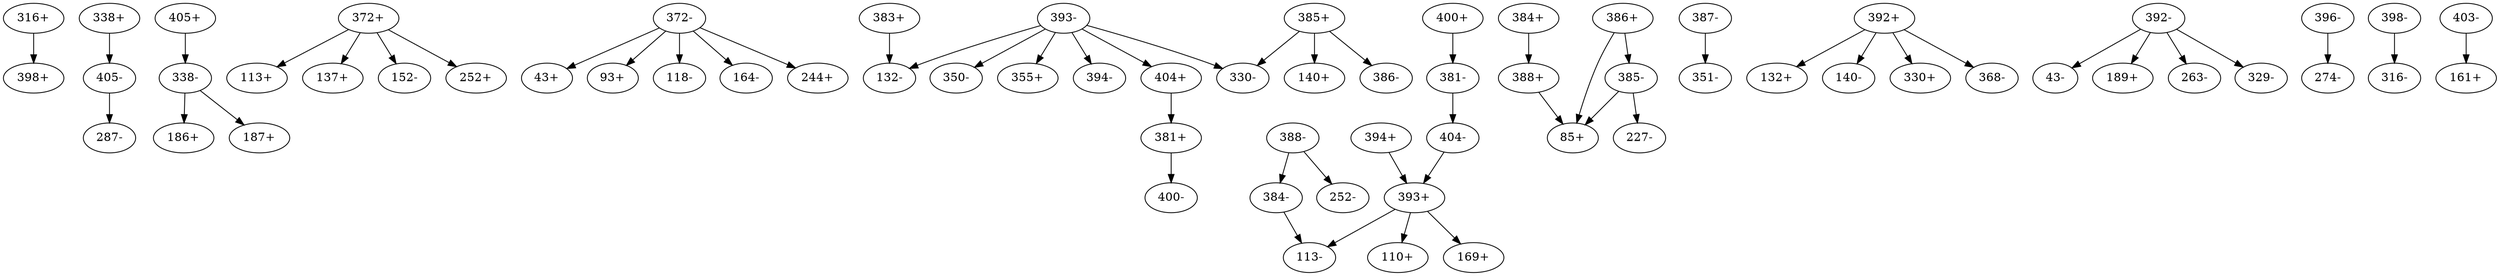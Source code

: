 digraph dist {
graph [k=96 s=1000 n=10]
"316+" -> "398+" [d=-276 e=22.0 n=18]
"338+" -> "405-" [d=-258 e=23.3 n=16]
"338-" -> "186+" [d=-274 e=25.9 n=13]
"338-" -> "187+" [d=-326 e=24.9 n=14]
"372+" -> "113+" [d=-191 e=10.9 n=74]
"372+" -> "137+" [d=-212 e=8.6 n=118]
"372+" -> "152-" [d=-221 e=9.8 n=90]
"372+" -> "252+" [d=-224 e=22.6 n=17]
"372-" -> "43+" [d=-183 e=19.9 n=22]
"372-" -> "93+" [d=-227 e=6.1 n=237]
"372-" -> "118-" [d=-291 e=12.9 n=52]
"372-" -> "164-" [d=-208 e=12.8 n=53]
"372-" -> "244+" [d=-221 e=26.9 n=12]
"381+" -> "400-" [d=-351 e=20.9 n=20]
"381-" -> "404-" [d=-186 e=25.9 n=13]
"383+" -> "132-" [d=-175 e=20.9 n=20]
"384+" -> "388+" [d=-245256 e=28.1 n=11]
"384-" -> "113-" [d=-262 e=29.5 n=10]
"385+" -> "140+" [d=-110 e=28.1 n=11]
"385+" -> "330-" [d=-215 e=22.6 n=17]
"385+" -> "386-" [d=-30296 e=28.1 n=11]
"385-" -> "85+" [d=-192 e=26.9 n=12]
"385-" -> "227-" [d=-201 e=24.9 n=14]
"386+" -> "85+" [d=-202 e=28.1 n=11]
"386+" -> "385-" [d=-30296 e=28.1 n=11]
"387-" -> "351-" [d=-325 e=29.5 n=10]
"388+" -> "85+" [d=-187 e=14.2 n=43]
"388-" -> "252-" [d=-284 e=26.9 n=12]
"388-" -> "384-" [d=-245256 e=28.1 n=11]
"392+" -> "132+" [d=-168 e=21.4 n=19]
"392+" -> "140-" [d=-217 e=6.8 n=191]
"392+" -> "330+" [d=-185 e=8.6 n=117]
"392+" -> "368-" [d=-269 e=24.9 n=14]
"392-" -> "43-" [d=-217 e=7.6 n=151]
"392-" -> "189+" [d=-220 e=9.3 n=101]
"392-" -> "263-" [d=-201 e=18.0 n=27]
"392-" -> "329-" [d=-215 e=6.6 n=201]
"393+" -> "110+" [d=-60084 e=23.3 n=16]
"393+" -> "113-" [d=-252 e=16.5 n=32]
"393+" -> "169+" [d=-60083 e=28.1 n=11]
"393-" -> "132-" [d=-187 e=19.1 n=24]
"393-" -> "330-" [d=-186 e=28.1 n=11]
"393-" -> "350-" [d=-59995 e=19.9 n=22]
"393-" -> "355+" [d=-59972 e=19.1 n=24]
"393-" -> "394-" [d=-60055 e=18.7 n=25]
"393-" -> "404+" [d=-60009 e=20.9 n=20]
"394+" -> "393+" [d=-60055 e=18.7 n=25]
"396-" -> "274-" [d=-192 e=25.9 n=13]
"398-" -> "316-" [d=-276 e=22.0 n=18]
"400+" -> "381-" [d=-351 e=20.9 n=20]
"403-" -> "161+" [d=-236 e=23.3 n=16]
"404+" -> "381+" [d=-186 e=25.9 n=13]
"404-" -> "393+" [d=-60009 e=20.9 n=20]
"405+" -> "338-" [d=-258 e=23.3 n=16]
"405-" -> "287-" [d=-168543 e=21.4 n=19]
}

